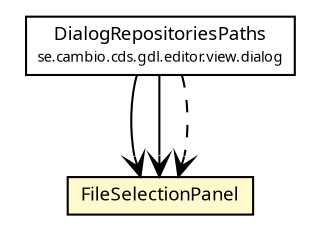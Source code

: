 #!/usr/local/bin/dot
#
# Class diagram 
# Generated by UMLGraph version R5_6 (http://www.umlgraph.org/)
#

digraph G {
	edge [fontname="Trebuchet MS",fontsize=10,labelfontname="Trebuchet MS",labelfontsize=10];
	node [fontname="Trebuchet MS",fontsize=10,shape=plaintext];
	nodesep=0.25;
	ranksep=0.5;
	// se.cambio.cds.gdl.editor.view.dialog.DialogRepositoriesPaths
	c191570 [label=<<table title="se.cambio.cds.gdl.editor.view.dialog.DialogRepositoriesPaths" border="0" cellborder="1" cellspacing="0" cellpadding="2" port="p" href="../dialog/DialogRepositoriesPaths.html">
		<tr><td><table border="0" cellspacing="0" cellpadding="1">
<tr><td align="center" balign="center"><font face="Trebuchet MS"> DialogRepositoriesPaths </font></td></tr>
<tr><td align="center" balign="center"><font face="Trebuchet MS" point-size="7.0"> se.cambio.cds.gdl.editor.view.dialog </font></td></tr>
		</table></td></tr>
		</table>>, URL="../dialog/DialogRepositoriesPaths.html", fontname="Trebuchet MS", fontcolor="black", fontsize=9.0];
	// se.cambio.cds.gdl.editor.view.panels.FileSelectionPanel
	c191628 [label=<<table title="se.cambio.cds.gdl.editor.view.panels.FileSelectionPanel" border="0" cellborder="1" cellspacing="0" cellpadding="2" port="p" bgcolor="lemonChiffon" href="./FileSelectionPanel.html">
		<tr><td><table border="0" cellspacing="0" cellpadding="1">
<tr><td align="center" balign="center"><font face="Trebuchet MS"> FileSelectionPanel </font></td></tr>
		</table></td></tr>
		</table>>, URL="./FileSelectionPanel.html", fontname="Trebuchet MS", fontcolor="black", fontsize=9.0];
	// se.cambio.cds.gdl.editor.view.dialog.DialogRepositoriesPaths NAVASSOC se.cambio.cds.gdl.editor.view.panels.FileSelectionPanel
	c191570:p -> c191628:p [taillabel="", label="", headlabel="", fontname="Trebuchet MS", fontcolor="black", fontsize=10.0, color="black", arrowhead=open];
	// se.cambio.cds.gdl.editor.view.dialog.DialogRepositoriesPaths NAVASSOC se.cambio.cds.gdl.editor.view.panels.FileSelectionPanel
	c191570:p -> c191628:p [taillabel="", label="", headlabel="", fontname="Trebuchet MS", fontcolor="black", fontsize=10.0, color="black", arrowhead=open];
	// se.cambio.cds.gdl.editor.view.dialog.DialogRepositoriesPaths DEPEND se.cambio.cds.gdl.editor.view.panels.FileSelectionPanel
	c191570:p -> c191628:p [taillabel="", label="", headlabel="", fontname="Trebuchet MS", fontcolor="black", fontsize=10.0, color="black", arrowhead=open, style=dashed];
}

